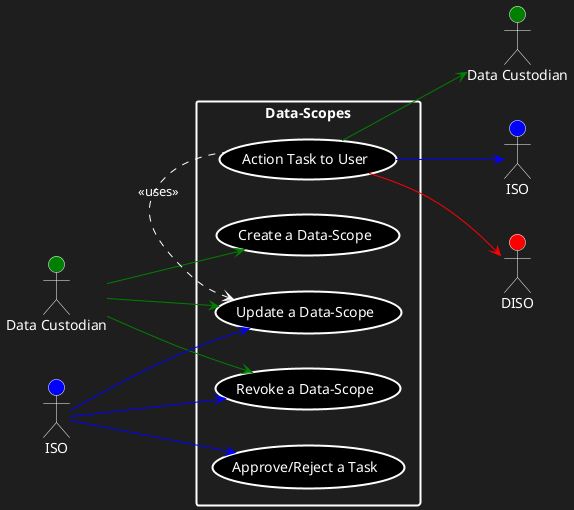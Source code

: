 @startuml
skinparam backgroundColor #1e1e1e
left to right direction
actor "Data Custodian" as ds #green;text:white;line:white
actor "Data Custodian" as ds2 #green;text:white;line:white
actor "ISO" as iso #blue;text:white;line:white
actor "ISO" as iso2 #blue;text:white;line:white
actor "DISO" as diso #red;text:white;line:white
rectangle Data-Scopes #text:white;line.bold;line:white {
  usecase "Create a Data-Scope" as UC1 #black;text:white;line.bold;line:white
  usecase "Update a Data-Scope" as UC2 #black;text:white;line.bold;line:white
  usecase "Revoke a Data-Scope" as UC3 #black;text:white;line.bold;line:white
  usecase "Action Task to User" as UC4 #black;text:white;line.bold;line:white
  usecase "Approve/Reject a Task" as UC5 #black;text:white;line.bold;line:white
}
ds -[#green]-> UC1
ds -[#green]-> UC2
ds -[#green]-> UC3
iso -[#blue]-> UC2
iso -[#blue]-> UC3
iso -[#blue]-> UC5
UC4 -[#green]-> ds2
UC4 -[#blue]-> iso2
UC4 -[#red]-> diso
UC2 <. (UC4) #line:white;text:white : <<uses>>
@enduml